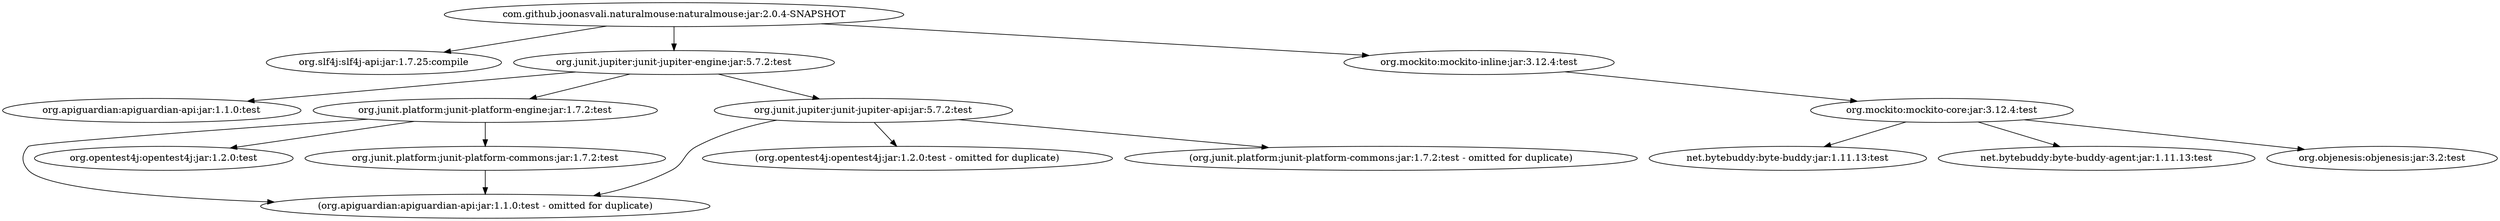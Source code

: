 digraph JoonasVali__NaturalMouseMotion {
	"com.github.joonasvali.naturalmouse:naturalmouse:jar:2.0.4-SNAPSHOT" -> "org.slf4j:slf4j-api:jar:1.7.25:compile" ; 
	"com.github.joonasvali.naturalmouse:naturalmouse:jar:2.0.4-SNAPSHOT" -> "org.junit.jupiter:junit-jupiter-engine:jar:5.7.2:test" ; 
	"com.github.joonasvali.naturalmouse:naturalmouse:jar:2.0.4-SNAPSHOT" -> "org.mockito:mockito-inline:jar:3.12.4:test" ; 
	"org.junit.jupiter:junit-jupiter-engine:jar:5.7.2:test" -> "org.apiguardian:apiguardian-api:jar:1.1.0:test" ; 
	"org.junit.jupiter:junit-jupiter-engine:jar:5.7.2:test" -> "org.junit.platform:junit-platform-engine:jar:1.7.2:test" ; 
	"org.junit.jupiter:junit-jupiter-engine:jar:5.7.2:test" -> "org.junit.jupiter:junit-jupiter-api:jar:5.7.2:test" ; 
	"org.junit.platform:junit-platform-engine:jar:1.7.2:test" -> "(org.apiguardian:apiguardian-api:jar:1.1.0:test - omitted for duplicate)" ; 
	"org.junit.platform:junit-platform-engine:jar:1.7.2:test" -> "org.opentest4j:opentest4j:jar:1.2.0:test" ; 
	"org.junit.platform:junit-platform-engine:jar:1.7.2:test" -> "org.junit.platform:junit-platform-commons:jar:1.7.2:test" ; 
	"org.junit.platform:junit-platform-commons:jar:1.7.2:test" -> "(org.apiguardian:apiguardian-api:jar:1.1.0:test - omitted for duplicate)" ; 
	"org.junit.jupiter:junit-jupiter-api:jar:5.7.2:test" -> "(org.apiguardian:apiguardian-api:jar:1.1.0:test - omitted for duplicate)" ; 
	"org.junit.jupiter:junit-jupiter-api:jar:5.7.2:test" -> "(org.opentest4j:opentest4j:jar:1.2.0:test - omitted for duplicate)" ; 
	"org.junit.jupiter:junit-jupiter-api:jar:5.7.2:test" -> "(org.junit.platform:junit-platform-commons:jar:1.7.2:test - omitted for duplicate)" ; 
	"org.mockito:mockito-inline:jar:3.12.4:test" -> "org.mockito:mockito-core:jar:3.12.4:test" ; 
	"org.mockito:mockito-core:jar:3.12.4:test" -> "net.bytebuddy:byte-buddy:jar:1.11.13:test" ; 
	"org.mockito:mockito-core:jar:3.12.4:test" -> "net.bytebuddy:byte-buddy-agent:jar:1.11.13:test" ; 
	"org.mockito:mockito-core:jar:3.12.4:test" -> "org.objenesis:objenesis:jar:3.2:test" ; 
}
